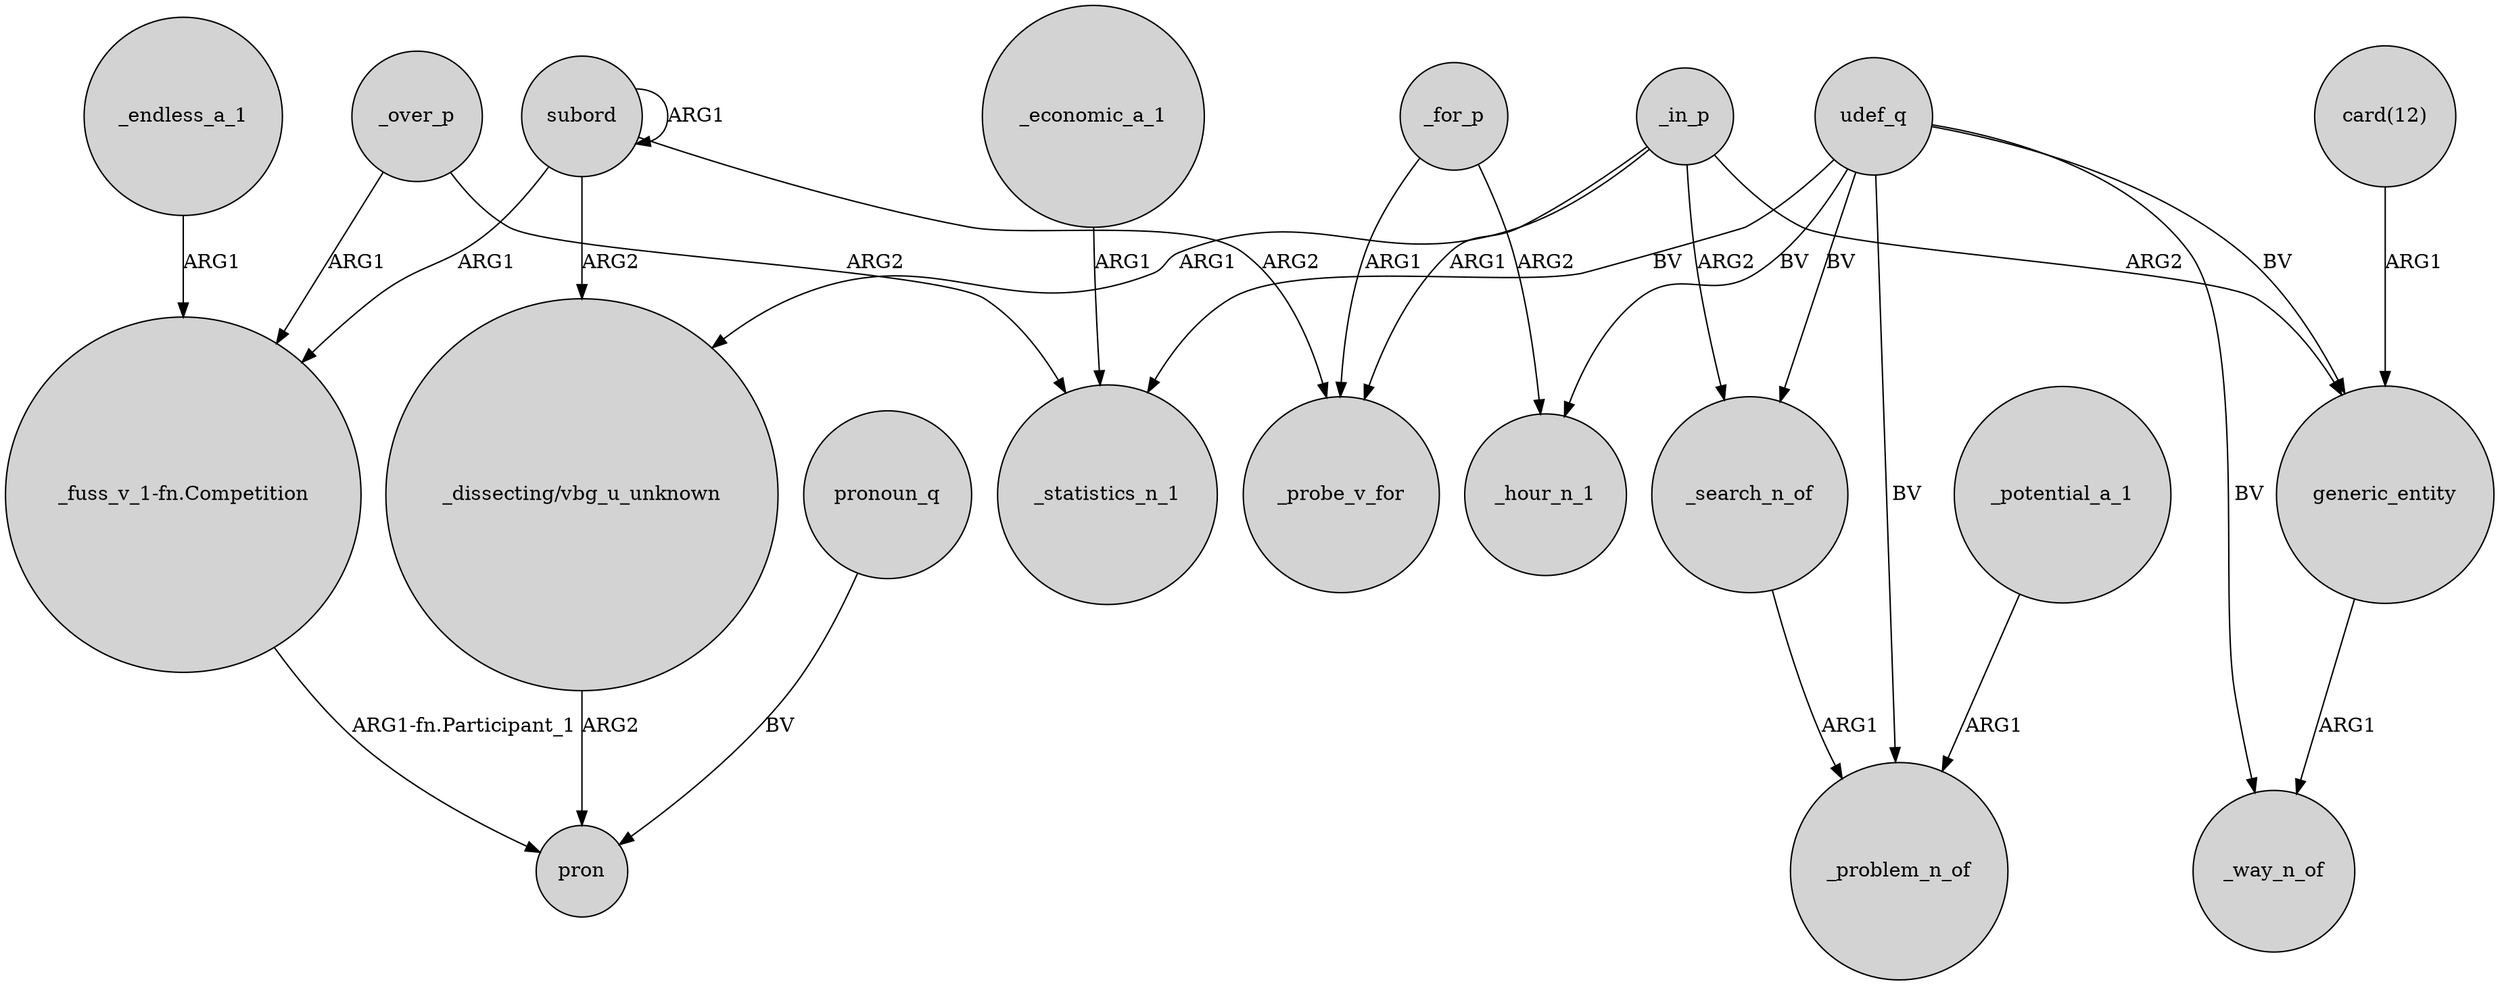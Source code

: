 digraph {
	node [shape=circle style=filled]
	_over_p -> "_fuss_v_1-fn.Competition" [label=ARG1]
	udef_q -> _problem_n_of [label=BV]
	"_dissecting/vbg_u_unknown" -> pron [label=ARG2]
	_potential_a_1 -> _problem_n_of [label=ARG1]
	subord -> _probe_v_for [label=ARG2]
	_in_p -> _search_n_of [label=ARG2]
	subord -> "_dissecting/vbg_u_unknown" [label=ARG2]
	_economic_a_1 -> _statistics_n_1 [label=ARG1]
	subord -> subord [label=ARG1]
	udef_q -> _search_n_of [label=BV]
	udef_q -> generic_entity [label=BV]
	_over_p -> _statistics_n_1 [label=ARG2]
	pronoun_q -> pron [label=BV]
	generic_entity -> _way_n_of [label=ARG1]
	_for_p -> _probe_v_for [label=ARG1]
	_in_p -> generic_entity [label=ARG2]
	udef_q -> _statistics_n_1 [label=BV]
	_in_p -> _probe_v_for [label=ARG1]
	subord -> "_fuss_v_1-fn.Competition" [label=ARG1]
	_for_p -> _hour_n_1 [label=ARG2]
	udef_q -> _way_n_of [label=BV]
	udef_q -> _hour_n_1 [label=BV]
	_in_p -> "_dissecting/vbg_u_unknown" [label=ARG1]
	"card(12)" -> generic_entity [label=ARG1]
	"_fuss_v_1-fn.Competition" -> pron [label="ARG1-fn.Participant_1"]
	_endless_a_1 -> "_fuss_v_1-fn.Competition" [label=ARG1]
	_search_n_of -> _problem_n_of [label=ARG1]
}
